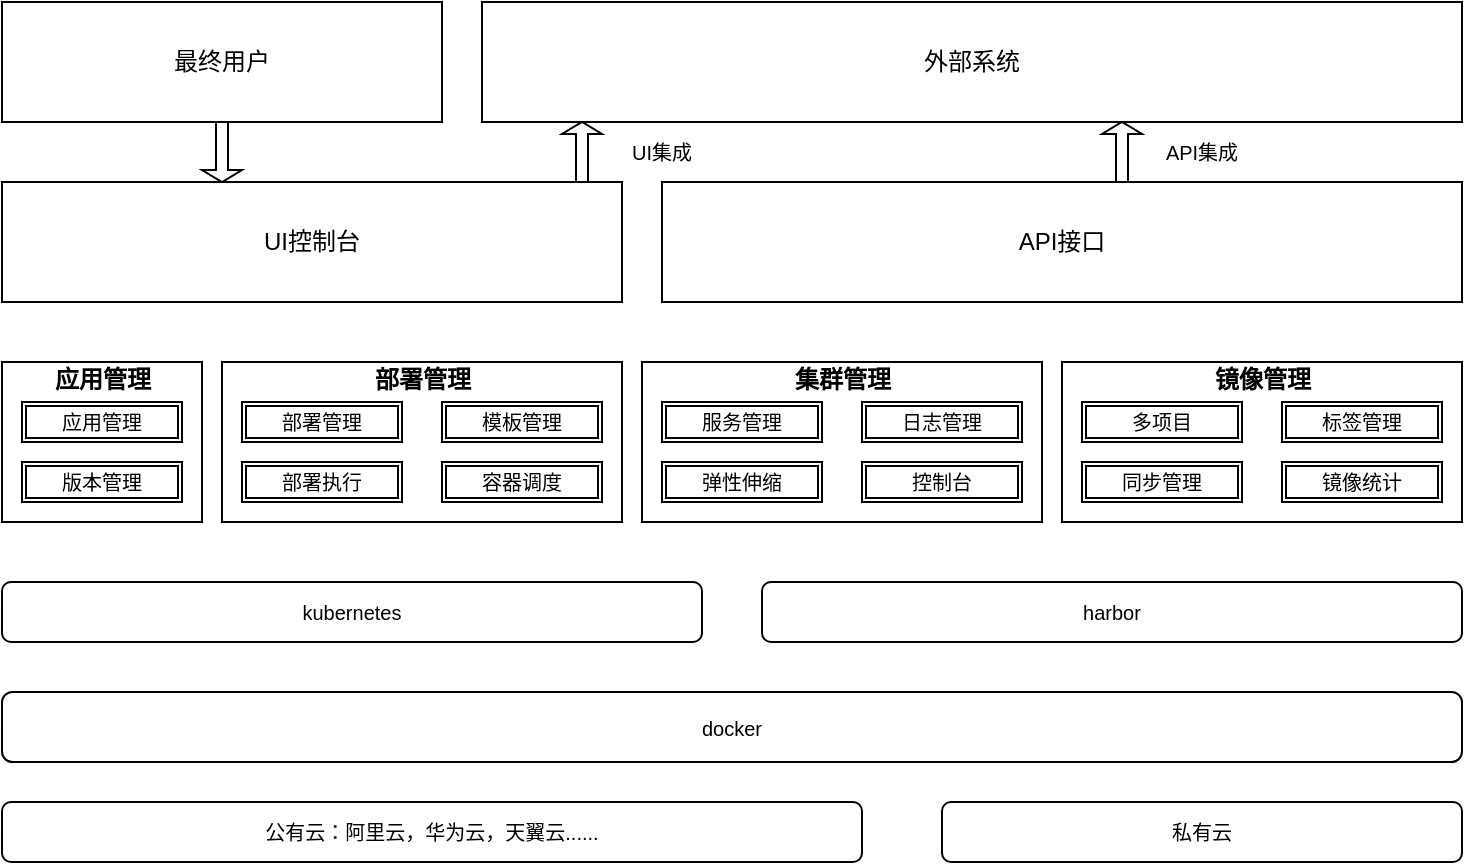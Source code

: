 <mxfile version="21.2.1" type="github">
  <diagram id="dbasA5ZUTl1JyYz0b7-W" name="第 1 页">
    <mxGraphModel dx="1434" dy="756" grid="1" gridSize="10" guides="1" tooltips="1" connect="1" arrows="1" fold="1" page="1" pageScale="1" pageWidth="827" pageHeight="1169" math="0" shadow="0">
      <root>
        <mxCell id="0" />
        <mxCell id="1" parent="0" />
        <mxCell id="UL_wOC1JNltjT9HuFFhY-1" value="外部系统" style="rounded=0;whiteSpace=wrap;html=1;" parent="1" vertex="1">
          <mxGeometry x="280" y="210" width="490" height="60" as="geometry" />
        </mxCell>
        <mxCell id="UL_wOC1JNltjT9HuFFhY-4" value="最终用户" style="rounded=0;whiteSpace=wrap;html=1;" parent="1" vertex="1">
          <mxGeometry x="40" y="210" width="220" height="60" as="geometry" />
        </mxCell>
        <mxCell id="UL_wOC1JNltjT9HuFFhY-5" value="UI控制台" style="rounded=0;whiteSpace=wrap;html=1;" parent="1" vertex="1">
          <mxGeometry x="40" y="300" width="310" height="60" as="geometry" />
        </mxCell>
        <mxCell id="UL_wOC1JNltjT9HuFFhY-6" value="API接口" style="rounded=0;whiteSpace=wrap;html=1;" parent="1" vertex="1">
          <mxGeometry x="370" y="300" width="400" height="60" as="geometry" />
        </mxCell>
        <mxCell id="UL_wOC1JNltjT9HuFFhY-7" value="" style="rounded=0;whiteSpace=wrap;html=1;" parent="1" vertex="1">
          <mxGeometry x="40" y="390" width="100" height="80" as="geometry" />
        </mxCell>
        <mxCell id="UL_wOC1JNltjT9HuFFhY-8" value="" style="rounded=0;whiteSpace=wrap;html=1;" parent="1" vertex="1">
          <mxGeometry x="150" y="390" width="200" height="80" as="geometry" />
        </mxCell>
        <mxCell id="UL_wOC1JNltjT9HuFFhY-12" value="&lt;font style=&quot;font-size: 12px;&quot;&gt;应用管理&lt;/font&gt;" style="text;strokeColor=none;fillColor=none;html=1;fontSize=24;fontStyle=1;verticalAlign=middle;align=center;" parent="1" vertex="1">
          <mxGeometry x="40" y="390" width="100" height="10" as="geometry" />
        </mxCell>
        <mxCell id="UL_wOC1JNltjT9HuFFhY-15" value="&lt;font style=&quot;font-size: 10px;&quot;&gt;应用管理&lt;/font&gt;" style="shape=ext;double=1;rounded=0;whiteSpace=wrap;html=1;fontSize=12;" parent="1" vertex="1">
          <mxGeometry x="50" y="410" width="80" height="20" as="geometry" />
        </mxCell>
        <mxCell id="UL_wOC1JNltjT9HuFFhY-17" value="&lt;font style=&quot;font-size: 10px;&quot;&gt;版本管理&lt;/font&gt;" style="shape=ext;double=1;rounded=0;whiteSpace=wrap;html=1;fontSize=12;" parent="1" vertex="1">
          <mxGeometry x="50" y="440" width="80" height="20" as="geometry" />
        </mxCell>
        <mxCell id="UL_wOC1JNltjT9HuFFhY-20" value="&lt;font style=&quot;font-size: 12px;&quot;&gt;部署管理&lt;/font&gt;" style="text;strokeColor=none;fillColor=none;html=1;fontSize=24;fontStyle=1;verticalAlign=middle;align=center;" parent="1" vertex="1">
          <mxGeometry x="200" y="390" width="100" height="10" as="geometry" />
        </mxCell>
        <mxCell id="UL_wOC1JNltjT9HuFFhY-21" value="&lt;font style=&quot;font-size: 10px;&quot;&gt;部署管理&lt;/font&gt;" style="shape=ext;double=1;rounded=0;whiteSpace=wrap;html=1;fontSize=12;" parent="1" vertex="1">
          <mxGeometry x="160" y="410" width="80" height="20" as="geometry" />
        </mxCell>
        <mxCell id="UL_wOC1JNltjT9HuFFhY-22" value="&lt;font style=&quot;font-size: 10px;&quot;&gt;部署执行&lt;/font&gt;" style="shape=ext;double=1;rounded=0;whiteSpace=wrap;html=1;fontSize=12;" parent="1" vertex="1">
          <mxGeometry x="160" y="440" width="80" height="20" as="geometry" />
        </mxCell>
        <mxCell id="UL_wOC1JNltjT9HuFFhY-23" value="&lt;font style=&quot;font-size: 10px;&quot;&gt;模板管理&lt;/font&gt;" style="shape=ext;double=1;rounded=0;whiteSpace=wrap;html=1;fontSize=12;" parent="1" vertex="1">
          <mxGeometry x="260" y="410" width="80" height="20" as="geometry" />
        </mxCell>
        <mxCell id="UL_wOC1JNltjT9HuFFhY-24" value="&lt;font style=&quot;font-size: 10px;&quot;&gt;容器调度&lt;/font&gt;" style="shape=ext;double=1;rounded=0;whiteSpace=wrap;html=1;fontSize=12;" parent="1" vertex="1">
          <mxGeometry x="260" y="440" width="80" height="20" as="geometry" />
        </mxCell>
        <mxCell id="UL_wOC1JNltjT9HuFFhY-39" value="" style="rounded=0;whiteSpace=wrap;html=1;" parent="1" vertex="1">
          <mxGeometry x="360" y="390" width="200" height="80" as="geometry" />
        </mxCell>
        <mxCell id="UL_wOC1JNltjT9HuFFhY-40" value="&lt;font style=&quot;font-size: 12px;&quot;&gt;集群管理&lt;/font&gt;" style="text;strokeColor=none;fillColor=none;html=1;fontSize=24;fontStyle=1;verticalAlign=middle;align=center;" parent="1" vertex="1">
          <mxGeometry x="410" y="390" width="100" height="10" as="geometry" />
        </mxCell>
        <mxCell id="UL_wOC1JNltjT9HuFFhY-41" value="&lt;font style=&quot;font-size: 10px;&quot;&gt;服务管理&lt;/font&gt;" style="shape=ext;double=1;rounded=0;whiteSpace=wrap;html=1;fontSize=12;" parent="1" vertex="1">
          <mxGeometry x="370" y="410" width="80" height="20" as="geometry" />
        </mxCell>
        <mxCell id="UL_wOC1JNltjT9HuFFhY-42" value="&lt;font style=&quot;font-size: 10px;&quot;&gt;弹性伸缩&lt;/font&gt;" style="shape=ext;double=1;rounded=0;whiteSpace=wrap;html=1;fontSize=12;" parent="1" vertex="1">
          <mxGeometry x="370" y="440" width="80" height="20" as="geometry" />
        </mxCell>
        <mxCell id="UL_wOC1JNltjT9HuFFhY-43" value="&lt;font style=&quot;font-size: 10px;&quot;&gt;日志管理&lt;/font&gt;" style="shape=ext;double=1;rounded=0;whiteSpace=wrap;html=1;fontSize=12;" parent="1" vertex="1">
          <mxGeometry x="470" y="410" width="80" height="20" as="geometry" />
        </mxCell>
        <mxCell id="UL_wOC1JNltjT9HuFFhY-44" value="&lt;font style=&quot;font-size: 10px;&quot;&gt;控制台&lt;/font&gt;" style="shape=ext;double=1;rounded=0;whiteSpace=wrap;html=1;fontSize=12;" parent="1" vertex="1">
          <mxGeometry x="470" y="440" width="80" height="20" as="geometry" />
        </mxCell>
        <mxCell id="UL_wOC1JNltjT9HuFFhY-45" value="" style="rounded=0;whiteSpace=wrap;html=1;" parent="1" vertex="1">
          <mxGeometry x="570" y="390" width="200" height="80" as="geometry" />
        </mxCell>
        <mxCell id="UL_wOC1JNltjT9HuFFhY-46" value="&lt;span style=&quot;font-size: 12px;&quot;&gt;镜像管理&lt;/span&gt;" style="text;strokeColor=none;fillColor=none;html=1;fontSize=24;fontStyle=1;verticalAlign=middle;align=center;" parent="1" vertex="1">
          <mxGeometry x="620" y="390" width="100" height="10" as="geometry" />
        </mxCell>
        <mxCell id="UL_wOC1JNltjT9HuFFhY-47" value="&lt;font style=&quot;font-size: 10px;&quot;&gt;多项目&lt;/font&gt;" style="shape=ext;double=1;rounded=0;whiteSpace=wrap;html=1;fontSize=12;" parent="1" vertex="1">
          <mxGeometry x="580" y="410" width="80" height="20" as="geometry" />
        </mxCell>
        <mxCell id="UL_wOC1JNltjT9HuFFhY-48" value="&lt;font style=&quot;font-size: 10px;&quot;&gt;同步管理&lt;/font&gt;" style="shape=ext;double=1;rounded=0;whiteSpace=wrap;html=1;fontSize=12;" parent="1" vertex="1">
          <mxGeometry x="580" y="440" width="80" height="20" as="geometry" />
        </mxCell>
        <mxCell id="UL_wOC1JNltjT9HuFFhY-49" value="&lt;font style=&quot;font-size: 10px;&quot;&gt;标签管理&lt;/font&gt;" style="shape=ext;double=1;rounded=0;whiteSpace=wrap;html=1;fontSize=12;" parent="1" vertex="1">
          <mxGeometry x="680" y="410" width="80" height="20" as="geometry" />
        </mxCell>
        <mxCell id="UL_wOC1JNltjT9HuFFhY-50" value="&lt;font style=&quot;font-size: 10px;&quot;&gt;镜像统计&lt;/font&gt;" style="shape=ext;double=1;rounded=0;whiteSpace=wrap;html=1;fontSize=12;" parent="1" vertex="1">
          <mxGeometry x="680" y="440" width="80" height="20" as="geometry" />
        </mxCell>
        <mxCell id="UL_wOC1JNltjT9HuFFhY-51" value="kubernetes" style="rounded=1;whiteSpace=wrap;html=1;fontSize=10;" parent="1" vertex="1">
          <mxGeometry x="40" y="500" width="350" height="30" as="geometry" />
        </mxCell>
        <mxCell id="UL_wOC1JNltjT9HuFFhY-52" value="harbor" style="rounded=1;whiteSpace=wrap;html=1;fontSize=10;" parent="1" vertex="1">
          <mxGeometry x="420" y="500" width="350" height="30" as="geometry" />
        </mxCell>
        <mxCell id="UL_wOC1JNltjT9HuFFhY-54" value="docker" style="rounded=1;whiteSpace=wrap;html=1;fontSize=10;" parent="1" vertex="1">
          <mxGeometry x="40" y="555" width="730" height="35" as="geometry" />
        </mxCell>
        <mxCell id="UL_wOC1JNltjT9HuFFhY-56" value="公有云：阿里云，华为云，天翼云......" style="rounded=1;whiteSpace=wrap;html=1;fontSize=10;" parent="1" vertex="1">
          <mxGeometry x="40" y="610" width="430" height="30" as="geometry" />
        </mxCell>
        <mxCell id="UL_wOC1JNltjT9HuFFhY-57" value="私有云" style="rounded=1;whiteSpace=wrap;html=1;fontSize=10;" parent="1" vertex="1">
          <mxGeometry x="510" y="610" width="260" height="30" as="geometry" />
        </mxCell>
        <mxCell id="UL_wOC1JNltjT9HuFFhY-59" value="" style="shape=singleArrow;direction=south;whiteSpace=wrap;html=1;fontSize=10;" parent="1" vertex="1">
          <mxGeometry x="140" y="270" width="20" height="30" as="geometry" />
        </mxCell>
        <mxCell id="UL_wOC1JNltjT9HuFFhY-60" value="" style="shape=singleArrow;direction=south;whiteSpace=wrap;html=1;fontSize=10;rotation=-180;" parent="1" vertex="1">
          <mxGeometry x="590" y="270" width="20" height="30" as="geometry" />
        </mxCell>
        <mxCell id="UL_wOC1JNltjT9HuFFhY-61" value="" style="shape=singleArrow;direction=south;whiteSpace=wrap;html=1;fontSize=10;rotation=-180;" parent="1" vertex="1">
          <mxGeometry x="320" y="270" width="20" height="30" as="geometry" />
        </mxCell>
        <mxCell id="UL_wOC1JNltjT9HuFFhY-63" value="UI集成" style="text;html=1;strokeColor=none;fillColor=none;align=center;verticalAlign=middle;whiteSpace=wrap;rounded=0;fontSize=10;" parent="1" vertex="1">
          <mxGeometry x="340" y="270" width="60" height="30" as="geometry" />
        </mxCell>
        <mxCell id="UL_wOC1JNltjT9HuFFhY-64" value="API集成" style="text;html=1;strokeColor=none;fillColor=none;align=center;verticalAlign=middle;whiteSpace=wrap;rounded=0;fontSize=10;" parent="1" vertex="1">
          <mxGeometry x="610" y="270" width="60" height="30" as="geometry" />
        </mxCell>
      </root>
    </mxGraphModel>
  </diagram>
</mxfile>
